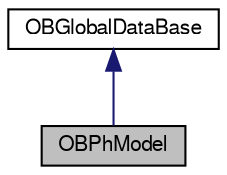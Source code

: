 digraph G
{
  edge [fontname="FreeSans",fontsize="10",labelfontname="FreeSans",labelfontsize="10"];
  node [fontname="FreeSans",fontsize="10",shape=record];
  Node1 [label="OBPhModel",height=0.2,width=0.4,color="black", fillcolor="grey75", style="filled" fontcolor="black"];
  Node2 -> Node1 [dir=back,color="midnightblue",fontsize="10",style="solid",fontname="FreeSans"];
  Node2 [label="OBGlobalDataBase",height=0.2,width=0.4,color="black", fillcolor="white", style="filled",URL="$classOpenBabel_1_1OBGlobalDataBase.shtml",tooltip="Base data table class, handles reading data files."];
}
